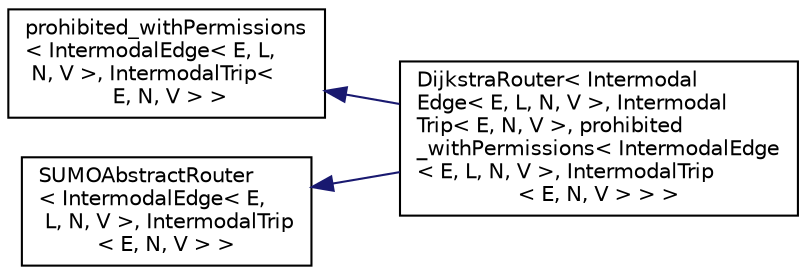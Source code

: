 digraph "Graphical Class Hierarchy"
{
  edge [fontname="Helvetica",fontsize="10",labelfontname="Helvetica",labelfontsize="10"];
  node [fontname="Helvetica",fontsize="10",shape=record];
  rankdir="LR";
  Node293 [label="prohibited_withPermissions\l\< IntermodalEdge\< E, L,\l N, V \>, IntermodalTrip\<\l E, N, V \> \>",height=0.2,width=0.4,color="black", fillcolor="white", style="filled",URL="$d4/dd8/structprohibited__with_permissions.html"];
  Node293 -> Node1 [dir="back",color="midnightblue",fontsize="10",style="solid",fontname="Helvetica"];
  Node1 [label="DijkstraRouter\< Intermodal\lEdge\< E, L, N, V \>, Intermodal\lTrip\< E, N, V \>, prohibited\l_withPermissions\< IntermodalEdge\l\< E, L, N, V \>, IntermodalTrip\l\< E, N, V \> \> \>",height=0.2,width=0.4,color="black", fillcolor="white", style="filled",URL="$d7/d22/class_dijkstra_router.html"];
  Node0 [label="SUMOAbstractRouter\l\< IntermodalEdge\< E,\l L, N, V \>, IntermodalTrip\l\< E, N, V \> \>",height=0.2,width=0.4,color="black", fillcolor="white", style="filled",URL="$d2/d23/class_s_u_m_o_abstract_router.html"];
  Node0 -> Node1 [dir="back",color="midnightblue",fontsize="10",style="solid",fontname="Helvetica"];
}
